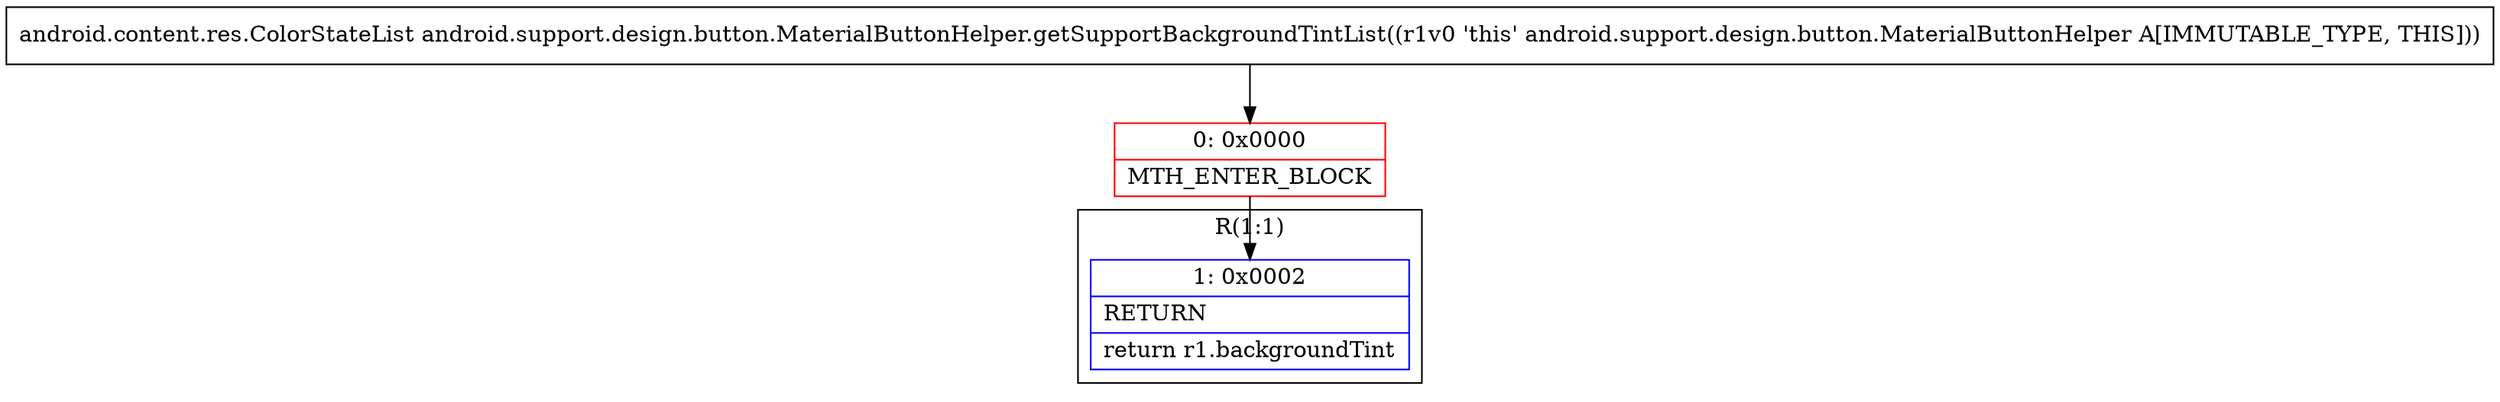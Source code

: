 digraph "CFG forandroid.support.design.button.MaterialButtonHelper.getSupportBackgroundTintList()Landroid\/content\/res\/ColorStateList;" {
subgraph cluster_Region_1880559890 {
label = "R(1:1)";
node [shape=record,color=blue];
Node_1 [shape=record,label="{1\:\ 0x0002|RETURN\l|return r1.backgroundTint\l}"];
}
Node_0 [shape=record,color=red,label="{0\:\ 0x0000|MTH_ENTER_BLOCK\l}"];
MethodNode[shape=record,label="{android.content.res.ColorStateList android.support.design.button.MaterialButtonHelper.getSupportBackgroundTintList((r1v0 'this' android.support.design.button.MaterialButtonHelper A[IMMUTABLE_TYPE, THIS])) }"];
MethodNode -> Node_0;
Node_0 -> Node_1;
}

